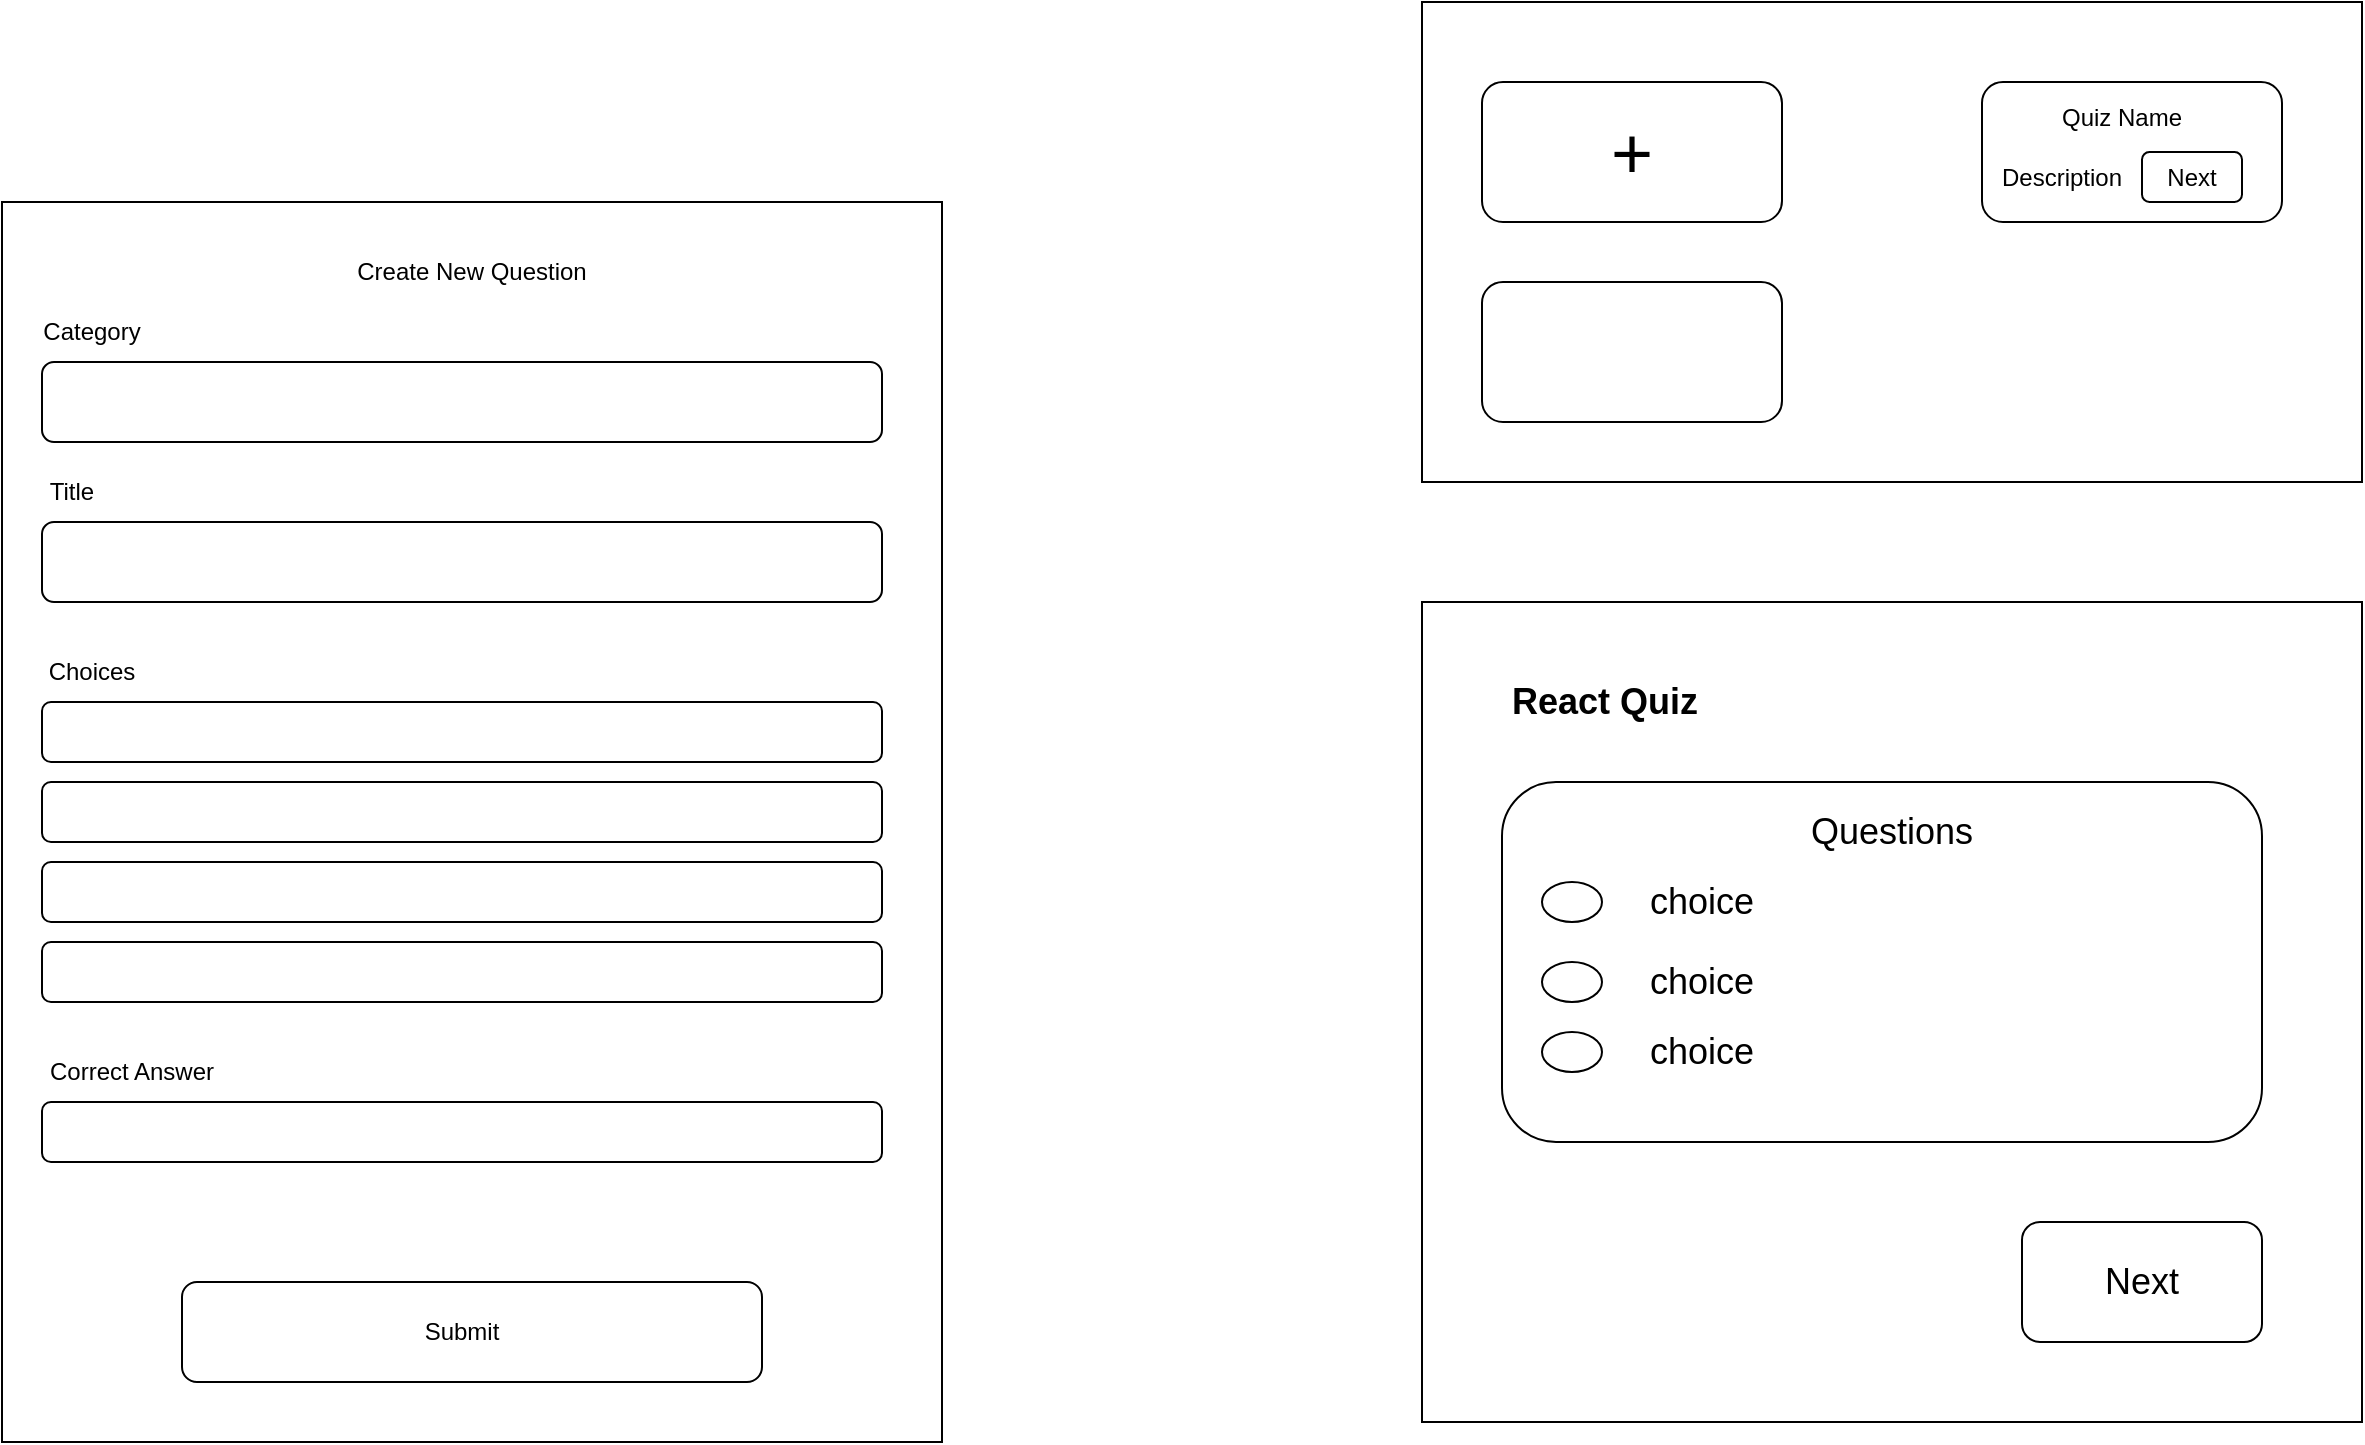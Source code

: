 <mxfile>
    <diagram id="g3DTVmocIRFjHMJkRx6V" name="Page-1">
        <mxGraphModel dx="1629" dy="585" grid="1" gridSize="10" guides="1" tooltips="1" connect="1" arrows="1" fold="1" page="1" pageScale="1" pageWidth="850" pageHeight="1100" math="0" shadow="0">
            <root>
                <mxCell id="0"/>
                <mxCell id="1" parent="0"/>
                <mxCell id="2" value="" style="rounded=0;whiteSpace=wrap;html=1;" parent="1" vertex="1">
                    <mxGeometry x="130" y="50" width="470" height="240" as="geometry"/>
                </mxCell>
                <mxCell id="3" value="" style="rounded=1;whiteSpace=wrap;html=1;" parent="1" vertex="1">
                    <mxGeometry x="410" y="90" width="150" height="70" as="geometry"/>
                </mxCell>
                <mxCell id="4" value="Quiz Name" style="text;html=1;strokeColor=none;fillColor=none;align=center;verticalAlign=middle;whiteSpace=wrap;rounded=0;" parent="1" vertex="1">
                    <mxGeometry x="440" y="92.5" width="80" height="30" as="geometry"/>
                </mxCell>
                <mxCell id="8" style="edgeStyle=none;html=1;exitX=0.75;exitY=0;exitDx=0;exitDy=0;" parent="1" source="5" target="4" edge="1">
                    <mxGeometry relative="1" as="geometry"/>
                </mxCell>
                <mxCell id="5" value="Description" style="text;html=1;strokeColor=none;fillColor=none;align=center;verticalAlign=middle;whiteSpace=wrap;rounded=0;" parent="1" vertex="1">
                    <mxGeometry x="420" y="122.5" width="60" height="30" as="geometry"/>
                </mxCell>
                <mxCell id="6" value="Next" style="rounded=1;whiteSpace=wrap;html=1;" parent="1" vertex="1">
                    <mxGeometry x="490" y="125" width="50" height="25" as="geometry"/>
                </mxCell>
                <mxCell id="7" value="" style="rounded=1;whiteSpace=wrap;html=1;" parent="1" vertex="1">
                    <mxGeometry x="160" y="190" width="150" height="70" as="geometry"/>
                </mxCell>
                <mxCell id="9" value="&lt;font style=&quot;font-size: 36px;&quot;&gt;+&lt;/font&gt;" style="rounded=1;whiteSpace=wrap;html=1;" parent="1" vertex="1">
                    <mxGeometry x="160" y="90" width="150" height="70" as="geometry"/>
                </mxCell>
                <mxCell id="11" value="" style="rounded=0;whiteSpace=wrap;html=1;fontSize=36;" parent="1" vertex="1">
                    <mxGeometry x="130" y="350" width="470" height="410" as="geometry"/>
                </mxCell>
                <mxCell id="12" value="&lt;h1&gt;&lt;span style=&quot;background-color: initial;&quot;&gt;&lt;font style=&quot;font-size: 18px;&quot;&gt;React Quiz&lt;/font&gt;&lt;/span&gt;&lt;br&gt;&lt;/h1&gt;" style="text;html=1;strokeColor=none;fillColor=none;spacing=5;spacingTop=-20;whiteSpace=wrap;overflow=hidden;rounded=0;fontSize=36;" parent="1" vertex="1">
                    <mxGeometry x="170" y="300" width="170" height="140" as="geometry"/>
                </mxCell>
                <mxCell id="13" value="" style="rounded=1;whiteSpace=wrap;html=1;fontSize=18;" parent="1" vertex="1">
                    <mxGeometry x="170" y="440" width="380" height="180" as="geometry"/>
                </mxCell>
                <mxCell id="14" value="Questions" style="text;html=1;strokeColor=none;fillColor=none;align=center;verticalAlign=middle;whiteSpace=wrap;rounded=0;fontSize=18;" parent="1" vertex="1">
                    <mxGeometry x="335" y="450" width="60" height="30" as="geometry"/>
                </mxCell>
                <mxCell id="15" value="" style="ellipse;whiteSpace=wrap;html=1;fontSize=18;" parent="1" vertex="1">
                    <mxGeometry x="190" y="490" width="30" height="20" as="geometry"/>
                </mxCell>
                <mxCell id="16" value="choice" style="text;html=1;strokeColor=none;fillColor=none;align=center;verticalAlign=middle;whiteSpace=wrap;rounded=0;fontSize=18;" parent="1" vertex="1">
                    <mxGeometry x="240" y="485" width="60" height="30" as="geometry"/>
                </mxCell>
                <mxCell id="18" value="" style="ellipse;whiteSpace=wrap;html=1;fontSize=18;" parent="1" vertex="1">
                    <mxGeometry x="190" y="530" width="30" height="20" as="geometry"/>
                </mxCell>
                <mxCell id="19" value="choice" style="text;html=1;strokeColor=none;fillColor=none;align=center;verticalAlign=middle;whiteSpace=wrap;rounded=0;fontSize=18;" parent="1" vertex="1">
                    <mxGeometry x="240" y="525" width="60" height="30" as="geometry"/>
                </mxCell>
                <mxCell id="21" value="choice" style="text;html=1;strokeColor=none;fillColor=none;align=center;verticalAlign=middle;whiteSpace=wrap;rounded=0;fontSize=18;" parent="1" vertex="1">
                    <mxGeometry x="240" y="560" width="60" height="30" as="geometry"/>
                </mxCell>
                <mxCell id="22" value="" style="ellipse;whiteSpace=wrap;html=1;fontSize=18;" parent="1" vertex="1">
                    <mxGeometry x="190" y="565" width="30" height="20" as="geometry"/>
                </mxCell>
                <mxCell id="23" value="Next" style="rounded=1;whiteSpace=wrap;html=1;fontSize=18;" parent="1" vertex="1">
                    <mxGeometry x="430" y="660" width="120" height="60" as="geometry"/>
                </mxCell>
                <mxCell id="24" value="" style="rounded=0;whiteSpace=wrap;html=1;fontSize=36;" vertex="1" parent="1">
                    <mxGeometry x="-580" y="150" width="470" height="620" as="geometry"/>
                </mxCell>
                <mxCell id="25" value="Create New Question" style="text;html=1;strokeColor=none;fillColor=none;align=center;verticalAlign=middle;whiteSpace=wrap;rounded=0;" vertex="1" parent="1">
                    <mxGeometry x="-405" y="170" width="120" height="30" as="geometry"/>
                </mxCell>
                <mxCell id="26" value="" style="rounded=1;whiteSpace=wrap;html=1;" vertex="1" parent="1">
                    <mxGeometry x="-560" y="230" width="420" height="40" as="geometry"/>
                </mxCell>
                <mxCell id="27" value="Category" style="text;html=1;strokeColor=none;fillColor=none;align=center;verticalAlign=middle;whiteSpace=wrap;rounded=0;" vertex="1" parent="1">
                    <mxGeometry x="-560" y="200" width="50" height="30" as="geometry"/>
                </mxCell>
                <mxCell id="28" value="Title" style="text;html=1;strokeColor=none;fillColor=none;align=center;verticalAlign=middle;whiteSpace=wrap;rounded=0;" vertex="1" parent="1">
                    <mxGeometry x="-560" y="280" width="30" height="30" as="geometry"/>
                </mxCell>
                <mxCell id="30" value="" style="rounded=1;whiteSpace=wrap;html=1;" vertex="1" parent="1">
                    <mxGeometry x="-560" y="310" width="420" height="40" as="geometry"/>
                </mxCell>
                <mxCell id="31" value="Choices" style="text;html=1;strokeColor=none;fillColor=none;align=center;verticalAlign=middle;whiteSpace=wrap;rounded=0;" vertex="1" parent="1">
                    <mxGeometry x="-570" y="370" width="70" height="30" as="geometry"/>
                </mxCell>
                <mxCell id="32" value="" style="rounded=1;whiteSpace=wrap;html=1;" vertex="1" parent="1">
                    <mxGeometry x="-560" y="400" width="420" height="30" as="geometry"/>
                </mxCell>
                <mxCell id="33" value="" style="rounded=1;whiteSpace=wrap;html=1;" vertex="1" parent="1">
                    <mxGeometry x="-560" y="440" width="420" height="30" as="geometry"/>
                </mxCell>
                <mxCell id="34" value="" style="rounded=1;whiteSpace=wrap;html=1;" vertex="1" parent="1">
                    <mxGeometry x="-560" y="480" width="420" height="30" as="geometry"/>
                </mxCell>
                <mxCell id="35" value="" style="rounded=1;whiteSpace=wrap;html=1;" vertex="1" parent="1">
                    <mxGeometry x="-560" y="520" width="420" height="30" as="geometry"/>
                </mxCell>
                <mxCell id="36" value="Correct Answer" style="text;html=1;strokeColor=none;fillColor=none;align=center;verticalAlign=middle;whiteSpace=wrap;rounded=0;" vertex="1" parent="1">
                    <mxGeometry x="-560" y="570" width="90" height="30" as="geometry"/>
                </mxCell>
                <mxCell id="37" value="" style="rounded=1;whiteSpace=wrap;html=1;" vertex="1" parent="1">
                    <mxGeometry x="-560" y="600" width="420" height="30" as="geometry"/>
                </mxCell>
                <mxCell id="38" value="" style="rounded=1;whiteSpace=wrap;html=1;" vertex="1" parent="1">
                    <mxGeometry x="-490" y="690" width="290" height="50" as="geometry"/>
                </mxCell>
                <mxCell id="39" value="Submit" style="text;html=1;strokeColor=none;fillColor=none;align=center;verticalAlign=middle;whiteSpace=wrap;rounded=0;" vertex="1" parent="1">
                    <mxGeometry x="-380" y="700" width="60" height="30" as="geometry"/>
                </mxCell>
            </root>
        </mxGraphModel>
    </diagram>
</mxfile>